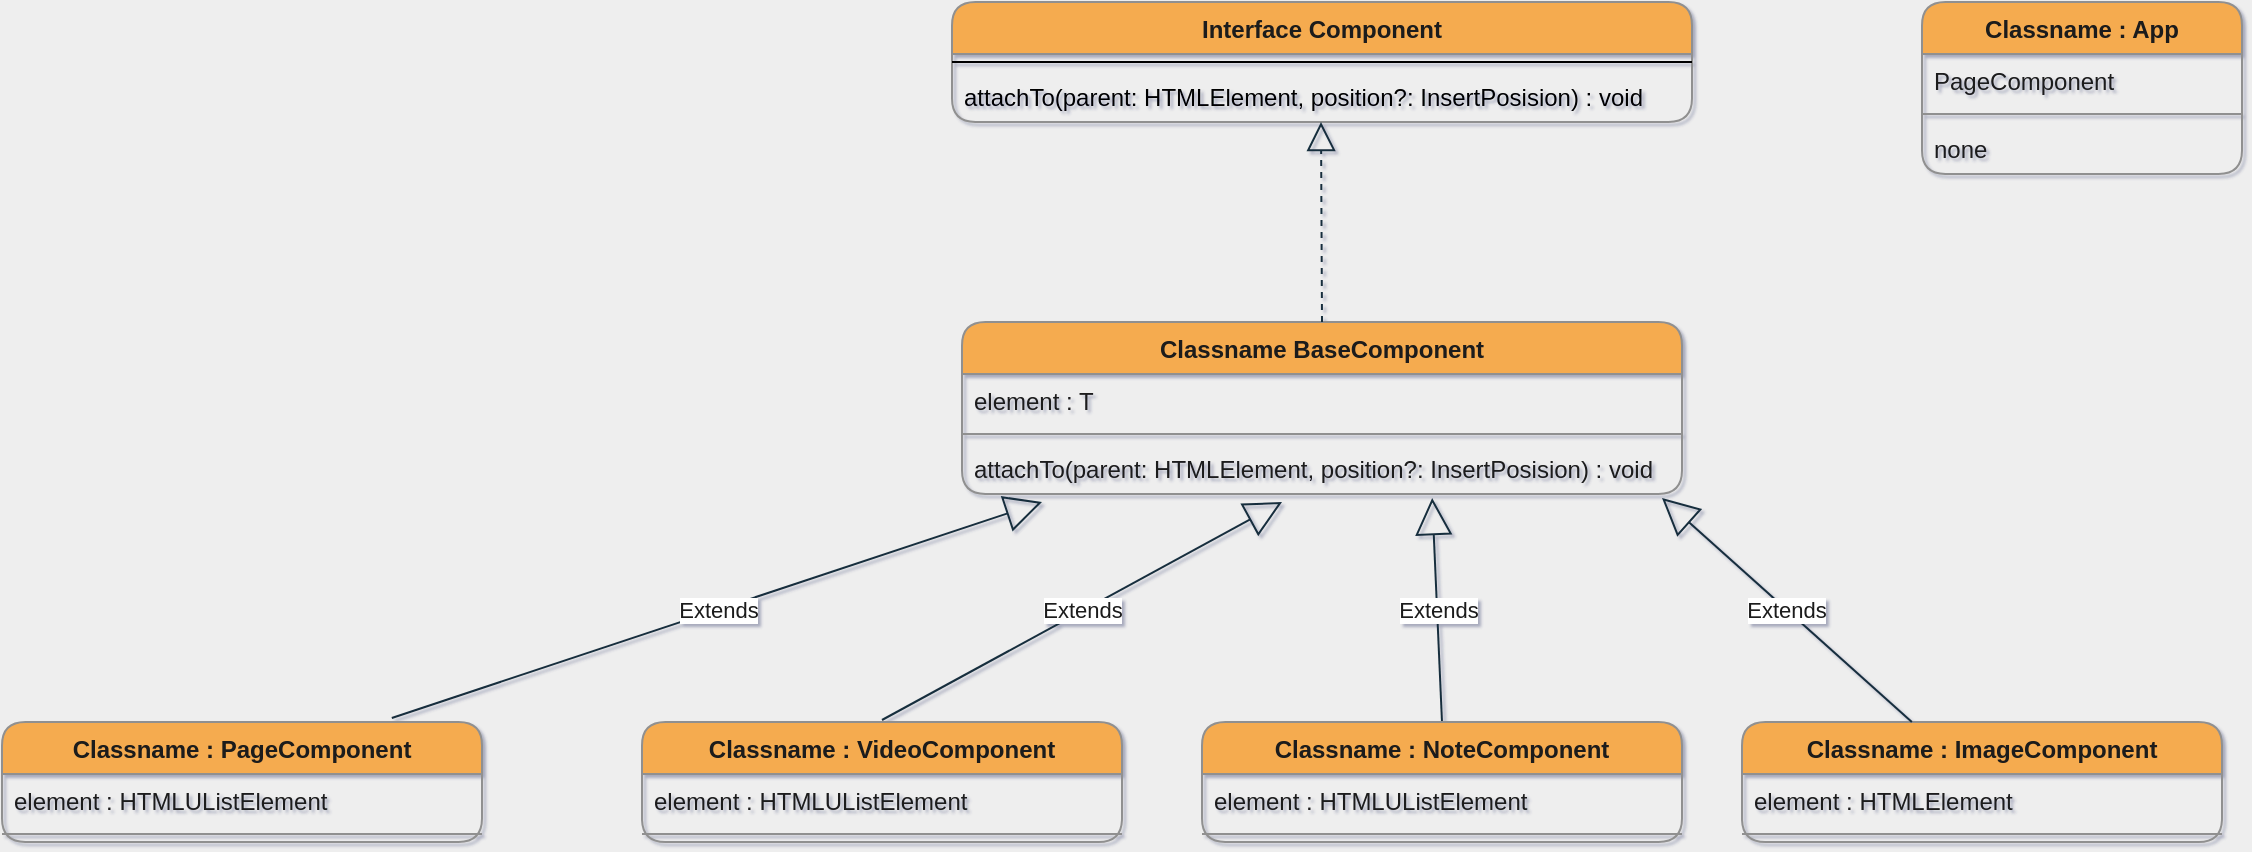 <mxfile version="14.9.8" type="device"><diagram id="lIDyaAKEWHTNpQx7P82L" name="Page-1"><mxGraphModel dx="2187" dy="834" grid="1" gridSize="10" guides="1" tooltips="1" connect="1" arrows="1" fold="1" page="1" pageScale="1" pageWidth="827" pageHeight="1169" background="#EEEEEE" math="0" shadow="1"><root><mxCell id="0"/><mxCell id="1" parent="0"/><mxCell id="kt2ZJzvy34004zf3-uJq-3" value="Classname : App" style="swimlane;fontStyle=1;align=center;verticalAlign=top;childLayout=stackLayout;horizontal=1;startSize=26;horizontalStack=0;resizeParent=1;resizeParentMax=0;resizeLast=0;collapsible=1;marginBottom=0;rounded=1;strokeColor=#909090;fillColor=#F5AB50;fontColor=#1A1A1A;" parent="1" vertex="1"><mxGeometry x="400" y="40" width="160" height="86" as="geometry"/></mxCell><mxCell id="kt2ZJzvy34004zf3-uJq-4" value="PageComponent" style="text;strokeColor=none;fillColor=none;align=left;verticalAlign=top;spacingLeft=4;spacingRight=4;overflow=hidden;rotatable=0;points=[[0,0.5],[1,0.5]];portConstraint=eastwest;fontColor=#1A1A1A;" parent="kt2ZJzvy34004zf3-uJq-3" vertex="1"><mxGeometry y="26" width="160" height="26" as="geometry"/></mxCell><mxCell id="kt2ZJzvy34004zf3-uJq-5" value="" style="line;strokeWidth=1;fillColor=none;align=left;verticalAlign=middle;spacingTop=-1;spacingLeft=3;spacingRight=3;rotatable=0;labelPosition=right;points=[];portConstraint=eastwest;strokeColor=#909090;fontColor=#1A1A1A;labelBackgroundColor=#EEEEEE;" parent="kt2ZJzvy34004zf3-uJq-3" vertex="1"><mxGeometry y="52" width="160" height="8" as="geometry"/></mxCell><mxCell id="kt2ZJzvy34004zf3-uJq-6" value="none" style="text;strokeColor=none;fillColor=none;align=left;verticalAlign=top;spacingLeft=4;spacingRight=4;overflow=hidden;rotatable=0;points=[[0,0.5],[1,0.5]];portConstraint=eastwest;fontColor=#1A1A1A;" parent="kt2ZJzvy34004zf3-uJq-3" vertex="1"><mxGeometry y="60" width="160" height="26" as="geometry"/></mxCell><mxCell id="kt2ZJzvy34004zf3-uJq-7" value="Classname : VideoComponent" style="swimlane;fontStyle=1;align=center;verticalAlign=top;childLayout=stackLayout;horizontal=1;startSize=26;horizontalStack=0;resizeParent=1;resizeParentMax=0;resizeLast=0;collapsible=1;marginBottom=0;rounded=1;strokeColor=#909090;fillColor=#F5AB50;fontColor=#1A1A1A;" parent="1" vertex="1"><mxGeometry x="-240" y="400" width="240" height="60" as="geometry"/></mxCell><mxCell id="kt2ZJzvy34004zf3-uJq-8" value="element : HTMLUListElement" style="text;strokeColor=none;fillColor=none;align=left;verticalAlign=top;spacingLeft=4;spacingRight=4;overflow=hidden;rotatable=0;points=[[0,0.5],[1,0.5]];portConstraint=eastwest;fontColor=#1A1A1A;" parent="kt2ZJzvy34004zf3-uJq-7" vertex="1"><mxGeometry y="26" width="240" height="26" as="geometry"/></mxCell><mxCell id="kt2ZJzvy34004zf3-uJq-9" value="" style="line;strokeWidth=1;fillColor=none;align=left;verticalAlign=middle;spacingTop=-1;spacingLeft=3;spacingRight=3;rotatable=0;labelPosition=right;points=[];portConstraint=eastwest;strokeColor=#909090;fontColor=#1A1A1A;labelBackgroundColor=#EEEEEE;" parent="kt2ZJzvy34004zf3-uJq-7" vertex="1"><mxGeometry y="52" width="240" height="8" as="geometry"/></mxCell><mxCell id="DSmMZnyoT8cS_qyygut0-5" value="Classname : ImageComponent" style="swimlane;fontStyle=1;align=center;verticalAlign=top;childLayout=stackLayout;horizontal=1;startSize=26;horizontalStack=0;resizeParent=1;resizeParentMax=0;resizeLast=0;collapsible=1;marginBottom=0;rounded=1;strokeColor=#909090;fillColor=#F5AB50;fontColor=#1A1A1A;" parent="1" vertex="1"><mxGeometry x="310" y="400" width="240" height="60" as="geometry"/></mxCell><mxCell id="DSmMZnyoT8cS_qyygut0-6" value="element : HTMLElement" style="text;strokeColor=none;fillColor=none;align=left;verticalAlign=top;spacingLeft=4;spacingRight=4;overflow=hidden;rotatable=0;points=[[0,0.5],[1,0.5]];portConstraint=eastwest;fontColor=#1A1A1A;" parent="DSmMZnyoT8cS_qyygut0-5" vertex="1"><mxGeometry y="26" width="240" height="26" as="geometry"/></mxCell><mxCell id="DSmMZnyoT8cS_qyygut0-7" value="" style="line;strokeWidth=1;fillColor=none;align=left;verticalAlign=middle;spacingTop=-1;spacingLeft=3;spacingRight=3;rotatable=0;labelPosition=right;points=[];portConstraint=eastwest;strokeColor=#909090;fontColor=#1A1A1A;labelBackgroundColor=#EEEEEE;" parent="DSmMZnyoT8cS_qyygut0-5" vertex="1"><mxGeometry y="52" width="240" height="8" as="geometry"/></mxCell><mxCell id="jH6kBn1-aOrJlWc1elV9-2" value="Classname BaseComponent" style="swimlane;fontStyle=1;align=center;verticalAlign=top;childLayout=stackLayout;horizontal=1;startSize=26;horizontalStack=0;resizeParent=1;resizeParentMax=0;resizeLast=0;collapsible=1;marginBottom=0;fillColor=#F5AB50;strokeColor=#909090;fontColor=#1A1A1A;rounded=1;" parent="1" vertex="1"><mxGeometry x="-80" y="200" width="360" height="86" as="geometry"/></mxCell><mxCell id="jH6kBn1-aOrJlWc1elV9-3" value="element : T" style="text;strokeColor=none;fillColor=none;align=left;verticalAlign=top;spacingLeft=4;spacingRight=4;overflow=hidden;rotatable=0;points=[[0,0.5],[1,0.5]];portConstraint=eastwest;fontColor=#1A1A1A;" parent="jH6kBn1-aOrJlWc1elV9-2" vertex="1"><mxGeometry y="26" width="360" height="26" as="geometry"/></mxCell><mxCell id="jH6kBn1-aOrJlWc1elV9-4" value="" style="line;strokeWidth=1;fillColor=none;align=left;verticalAlign=middle;spacingTop=-1;spacingLeft=3;spacingRight=3;rotatable=0;labelPosition=right;points=[];portConstraint=eastwest;labelBackgroundColor=#EEEEEE;strokeColor=#909090;fontColor=#1A1A1A;" parent="jH6kBn1-aOrJlWc1elV9-2" vertex="1"><mxGeometry y="52" width="360" height="8" as="geometry"/></mxCell><mxCell id="jH6kBn1-aOrJlWc1elV9-5" value="attachTo(parent: HTMLElement, position?: InsertPosision) : void" style="text;strokeColor=none;fillColor=none;align=left;verticalAlign=top;spacingLeft=4;spacingRight=4;overflow=hidden;rotatable=0;points=[[0,0.5],[1,0.5]];portConstraint=eastwest;fontColor=#1A1A1A;" parent="jH6kBn1-aOrJlWc1elV9-2" vertex="1"><mxGeometry y="60" width="360" height="26" as="geometry"/></mxCell><mxCell id="jH6kBn1-aOrJlWc1elV9-10" value="Interface Component" style="swimlane;fontStyle=1;align=center;verticalAlign=top;childLayout=stackLayout;horizontal=1;startSize=26;horizontalStack=0;resizeParent=1;resizeParentMax=0;resizeLast=0;collapsible=1;marginBottom=0;rounded=1;sketch=0;fontColor=#1A1A1A;strokeColor=#909090;fillColor=#F5AB50;" parent="1" vertex="1"><mxGeometry x="-85" y="40" width="370" height="60" as="geometry"/></mxCell><mxCell id="jH6kBn1-aOrJlWc1elV9-12" value="" style="line;strokeWidth=1;fillColor=none;align=left;verticalAlign=middle;spacingTop=-1;spacingLeft=3;spacingRight=3;rotatable=0;labelPosition=right;points=[];portConstraint=eastwest;" parent="jH6kBn1-aOrJlWc1elV9-10" vertex="1"><mxGeometry y="26" width="370" height="8" as="geometry"/></mxCell><mxCell id="jH6kBn1-aOrJlWc1elV9-13" value="attachTo(parent: HTMLElement, position?: InsertPosision) : void" style="text;strokeColor=none;fillColor=none;align=left;verticalAlign=top;spacingLeft=4;spacingRight=4;overflow=hidden;rotatable=0;points=[[0,0.5],[1,0.5]];portConstraint=eastwest;" parent="jH6kBn1-aOrJlWc1elV9-10" vertex="1"><mxGeometry y="34" width="370" height="26" as="geometry"/></mxCell><mxCell id="jH6kBn1-aOrJlWc1elV9-19" value="" style="endArrow=block;dashed=1;endFill=0;endSize=12;html=1;fontColor=#1A1A1A;strokeColor=#182E3E;exitX=0.5;exitY=0;exitDx=0;exitDy=0;" parent="1" source="jH6kBn1-aOrJlWc1elV9-2" edge="1"><mxGeometry width="160" relative="1" as="geometry"><mxPoint x="99.5" y="180" as="sourcePoint"/><mxPoint x="99.5" y="100" as="targetPoint"/></mxGeometry></mxCell><mxCell id="jH6kBn1-aOrJlWc1elV9-20" value="Extends" style="endArrow=block;endSize=16;endFill=0;html=1;fontColor=#1A1A1A;strokeColor=#182E3E;" parent="1" edge="1"><mxGeometry width="160" relative="1" as="geometry"><mxPoint x="-120" y="399" as="sourcePoint"/><mxPoint x="80" y="290" as="targetPoint"/></mxGeometry></mxCell><mxCell id="jH6kBn1-aOrJlWc1elV9-21" value="Extends" style="endArrow=block;endSize=16;endFill=0;html=1;fontColor=#1A1A1A;strokeColor=#182E3E;entryX=0.653;entryY=1.077;entryDx=0;entryDy=0;entryPerimeter=0;exitX=0.5;exitY=0;exitDx=0;exitDy=0;" parent="1" target="jH6kBn1-aOrJlWc1elV9-5" edge="1" source="973JW5aD_PqbseMbBoT0-1"><mxGeometry width="160" relative="1" as="geometry"><mxPoint x="280" y="400" as="sourcePoint"/><mxPoint x="480" y="291" as="targetPoint"/></mxGeometry></mxCell><mxCell id="973JW5aD_PqbseMbBoT0-1" value="Classname : NoteComponent" style="swimlane;fontStyle=1;align=center;verticalAlign=top;childLayout=stackLayout;horizontal=1;startSize=26;horizontalStack=0;resizeParent=1;resizeParentMax=0;resizeLast=0;collapsible=1;marginBottom=0;rounded=1;strokeColor=#909090;fillColor=#F5AB50;fontColor=#1A1A1A;" vertex="1" parent="1"><mxGeometry x="40" y="400" width="240" height="60" as="geometry"/></mxCell><mxCell id="973JW5aD_PqbseMbBoT0-2" value="element : HTMLUListElement" style="text;strokeColor=none;fillColor=none;align=left;verticalAlign=top;spacingLeft=4;spacingRight=4;overflow=hidden;rotatable=0;points=[[0,0.5],[1,0.5]];portConstraint=eastwest;fontColor=#1A1A1A;" vertex="1" parent="973JW5aD_PqbseMbBoT0-1"><mxGeometry y="26" width="240" height="26" as="geometry"/></mxCell><mxCell id="973JW5aD_PqbseMbBoT0-3" value="" style="line;strokeWidth=1;fillColor=none;align=left;verticalAlign=middle;spacingTop=-1;spacingLeft=3;spacingRight=3;rotatable=0;labelPosition=right;points=[];portConstraint=eastwest;strokeColor=#909090;fontColor=#1A1A1A;labelBackgroundColor=#EEEEEE;" vertex="1" parent="973JW5aD_PqbseMbBoT0-1"><mxGeometry y="52" width="240" height="8" as="geometry"/></mxCell><mxCell id="973JW5aD_PqbseMbBoT0-4" value="Classname : PageComponent" style="swimlane;fontStyle=1;align=center;verticalAlign=top;childLayout=stackLayout;horizontal=1;startSize=26;horizontalStack=0;resizeParent=1;resizeParentMax=0;resizeLast=0;collapsible=1;marginBottom=0;rounded=1;strokeColor=#909090;fillColor=#F5AB50;fontColor=#1A1A1A;" vertex="1" parent="1"><mxGeometry x="-560" y="400" width="240" height="60" as="geometry"/></mxCell><mxCell id="973JW5aD_PqbseMbBoT0-5" value="element : HTMLUListElement" style="text;strokeColor=none;fillColor=none;align=left;verticalAlign=top;spacingLeft=4;spacingRight=4;overflow=hidden;rotatable=0;points=[[0,0.5],[1,0.5]];portConstraint=eastwest;fontColor=#1A1A1A;" vertex="1" parent="973JW5aD_PqbseMbBoT0-4"><mxGeometry y="26" width="240" height="26" as="geometry"/></mxCell><mxCell id="973JW5aD_PqbseMbBoT0-6" value="" style="line;strokeWidth=1;fillColor=none;align=left;verticalAlign=middle;spacingTop=-1;spacingLeft=3;spacingRight=3;rotatable=0;labelPosition=right;points=[];portConstraint=eastwest;strokeColor=#909090;fontColor=#1A1A1A;labelBackgroundColor=#EEEEEE;" vertex="1" parent="973JW5aD_PqbseMbBoT0-4"><mxGeometry y="52" width="240" height="8" as="geometry"/></mxCell><mxCell id="973JW5aD_PqbseMbBoT0-7" value="Extends" style="endArrow=block;endSize=16;endFill=0;html=1;fontColor=#1A1A1A;strokeColor=#182E3E;entryX=0.653;entryY=1.077;entryDx=0;entryDy=0;entryPerimeter=0;" edge="1" parent="1"><mxGeometry width="160" relative="1" as="geometry"><mxPoint x="394.92" y="400" as="sourcePoint"/><mxPoint x="270.0" y="288.002" as="targetPoint"/></mxGeometry></mxCell><mxCell id="973JW5aD_PqbseMbBoT0-8" value="Extends" style="endArrow=block;endSize=16;endFill=0;html=1;fontColor=#1A1A1A;strokeColor=#182E3E;" edge="1" parent="1"><mxGeometry width="160" relative="1" as="geometry"><mxPoint x="-365.08" y="398" as="sourcePoint"/><mxPoint x="-40" y="290" as="targetPoint"/></mxGeometry></mxCell></root></mxGraphModel></diagram></mxfile>